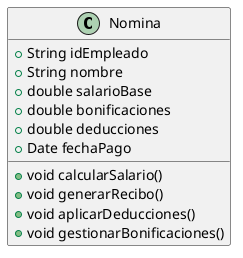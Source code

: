 @startuml
class Nomina {
  +String idEmpleado
  +String nombre
  +double salarioBase
  +double bonificaciones
  +double deducciones
  +Date fechaPago
  +void calcularSalario()
  +void generarRecibo()
  +void aplicarDeducciones()
  +void gestionarBonificaciones()
}
@enduml
